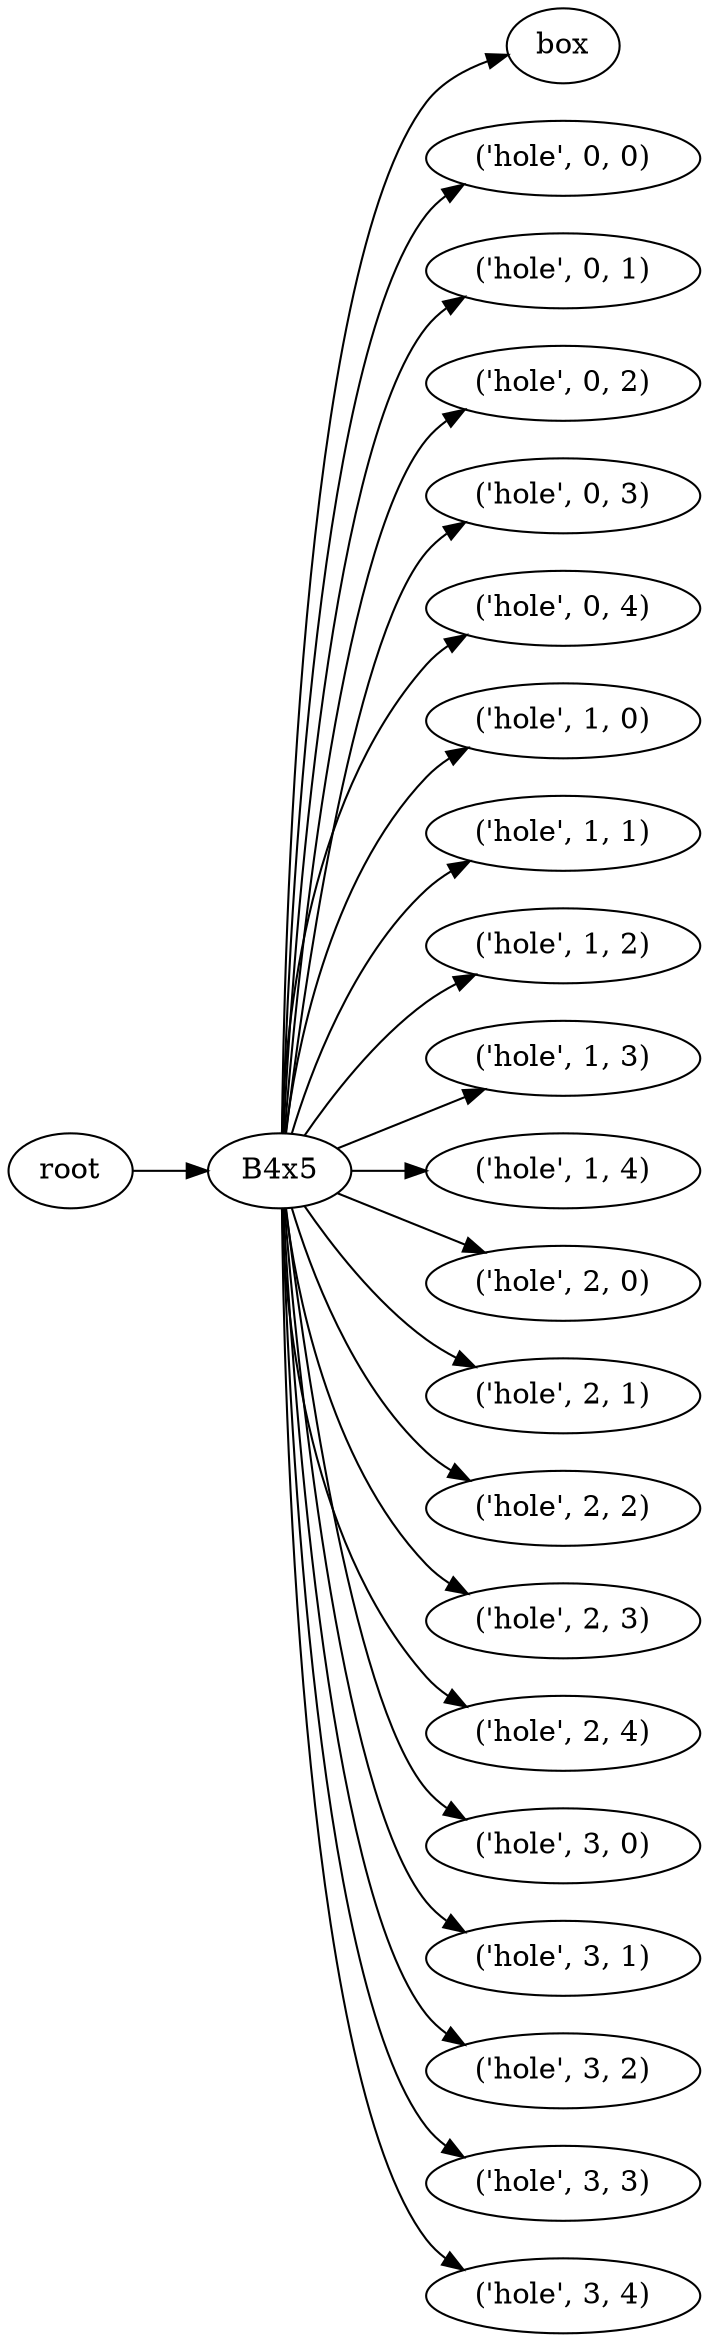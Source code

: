 digraph B4x5 {
	graph [rankdir=LR]
	root_279 [label=root href="javascript:s=&quot;\(\)\nNone&quot;; console.log(s); alert(s);"]
	B4x5_280 [label=B4x5 href="javascript:s=&quot;\(&#x27;B4x5&#x27;,\)\nSimpleGridBox&quot;; console.log(s); alert(s);" tooltip=SimpleGridBox]
	box_281 [label=box href="javascript:s=&quot;\(&#x27;B4x5&#x27;,\ &#x27;box&#x27;\)\nBox&quot;; console.log(s); alert(s);" tooltip=Box]
	hole_282 [label="\('hole',\ 0,\ 0\)" href="javascript:s=&quot;\(&#x27;B4x5&#x27;,\ \(&#x27;hole&#x27;,\ 0,\ 0\)\)\nBox&quot;; console.log(s); alert(s);" tooltip=Box]
	hole_283 [label="\('hole',\ 0,\ 1\)" href="javascript:s=&quot;\(&#x27;B4x5&#x27;,\ \(&#x27;hole&#x27;,\ 0,\ 1\)\)\nBox&quot;; console.log(s); alert(s);" tooltip=Box]
	hole_284 [label="\('hole',\ 0,\ 2\)" href="javascript:s=&quot;\(&#x27;B4x5&#x27;,\ \(&#x27;hole&#x27;,\ 0,\ 2\)\)\nBox&quot;; console.log(s); alert(s);" tooltip=Box]
	hole_285 [label="\('hole',\ 0,\ 3\)" href="javascript:s=&quot;\(&#x27;B4x5&#x27;,\ \(&#x27;hole&#x27;,\ 0,\ 3\)\)\nBox&quot;; console.log(s); alert(s);" tooltip=Box]
	hole_286 [label="\('hole',\ 0,\ 4\)" href="javascript:s=&quot;\(&#x27;B4x5&#x27;,\ \(&#x27;hole&#x27;,\ 0,\ 4\)\)\nBox&quot;; console.log(s); alert(s);" tooltip=Box]
	hole_287 [label="\('hole',\ 1,\ 0\)" href="javascript:s=&quot;\(&#x27;B4x5&#x27;,\ \(&#x27;hole&#x27;,\ 1,\ 0\)\)\nBox&quot;; console.log(s); alert(s);" tooltip=Box]
	hole_288 [label="\('hole',\ 1,\ 1\)" href="javascript:s=&quot;\(&#x27;B4x5&#x27;,\ \(&#x27;hole&#x27;,\ 1,\ 1\)\)\nBox&quot;; console.log(s); alert(s);" tooltip=Box]
	hole_289 [label="\('hole',\ 1,\ 2\)" href="javascript:s=&quot;\(&#x27;B4x5&#x27;,\ \(&#x27;hole&#x27;,\ 1,\ 2\)\)\nBox&quot;; console.log(s); alert(s);" tooltip=Box]
	hole_290 [label="\('hole',\ 1,\ 3\)" href="javascript:s=&quot;\(&#x27;B4x5&#x27;,\ \(&#x27;hole&#x27;,\ 1,\ 3\)\)\nBox&quot;; console.log(s); alert(s);" tooltip=Box]
	hole_291 [label="\('hole',\ 1,\ 4\)" href="javascript:s=&quot;\(&#x27;B4x5&#x27;,\ \(&#x27;hole&#x27;,\ 1,\ 4\)\)\nBox&quot;; console.log(s); alert(s);" tooltip=Box]
	hole_292 [label="\('hole',\ 2,\ 0\)" href="javascript:s=&quot;\(&#x27;B4x5&#x27;,\ \(&#x27;hole&#x27;,\ 2,\ 0\)\)\nBox&quot;; console.log(s); alert(s);" tooltip=Box]
	hole_293 [label="\('hole',\ 2,\ 1\)" href="javascript:s=&quot;\(&#x27;B4x5&#x27;,\ \(&#x27;hole&#x27;,\ 2,\ 1\)\)\nBox&quot;; console.log(s); alert(s);" tooltip=Box]
	hole_294 [label="\('hole',\ 2,\ 2\)" href="javascript:s=&quot;\(&#x27;B4x5&#x27;,\ \(&#x27;hole&#x27;,\ 2,\ 2\)\)\nBox&quot;; console.log(s); alert(s);" tooltip=Box]
	hole_295 [label="\('hole',\ 2,\ 3\)" href="javascript:s=&quot;\(&#x27;B4x5&#x27;,\ \(&#x27;hole&#x27;,\ 2,\ 3\)\)\nBox&quot;; console.log(s); alert(s);" tooltip=Box]
	hole_296 [label="\('hole',\ 2,\ 4\)" href="javascript:s=&quot;\(&#x27;B4x5&#x27;,\ \(&#x27;hole&#x27;,\ 2,\ 4\)\)\nBox&quot;; console.log(s); alert(s);" tooltip=Box]
	hole_297 [label="\('hole',\ 3,\ 0\)" href="javascript:s=&quot;\(&#x27;B4x5&#x27;,\ \(&#x27;hole&#x27;,\ 3,\ 0\)\)\nBox&quot;; console.log(s); alert(s);" tooltip=Box]
	hole_298 [label="\('hole',\ 3,\ 1\)" href="javascript:s=&quot;\(&#x27;B4x5&#x27;,\ \(&#x27;hole&#x27;,\ 3,\ 1\)\)\nBox&quot;; console.log(s); alert(s);" tooltip=Box]
	hole_299 [label="\('hole',\ 3,\ 2\)" href="javascript:s=&quot;\(&#x27;B4x5&#x27;,\ \(&#x27;hole&#x27;,\ 3,\ 2\)\)\nBox&quot;; console.log(s); alert(s);" tooltip=Box]
	hole_300 [label="\('hole',\ 3,\ 3\)" href="javascript:s=&quot;\(&#x27;B4x5&#x27;,\ \(&#x27;hole&#x27;,\ 3,\ 3\)\)\nBox&quot;; console.log(s); alert(s);" tooltip=Box]
	hole_301 [label="\('hole',\ 3,\ 4\)" href="javascript:s=&quot;\(&#x27;B4x5&#x27;,\ \(&#x27;hole&#x27;,\ 3,\ 4\)\)\nBox&quot;; console.log(s); alert(s);" tooltip=Box]
	root_279 -> B4x5_280
	B4x5_280 -> box_281
	B4x5_280 -> hole_282
	B4x5_280 -> hole_283
	B4x5_280 -> hole_284
	B4x5_280 -> hole_285
	B4x5_280 -> hole_286
	B4x5_280 -> hole_287
	B4x5_280 -> hole_288
	B4x5_280 -> hole_289
	B4x5_280 -> hole_290
	B4x5_280 -> hole_291
	B4x5_280 -> hole_292
	B4x5_280 -> hole_293
	B4x5_280 -> hole_294
	B4x5_280 -> hole_295
	B4x5_280 -> hole_296
	B4x5_280 -> hole_297
	B4x5_280 -> hole_298
	B4x5_280 -> hole_299
	B4x5_280 -> hole_300
	B4x5_280 -> hole_301
}
